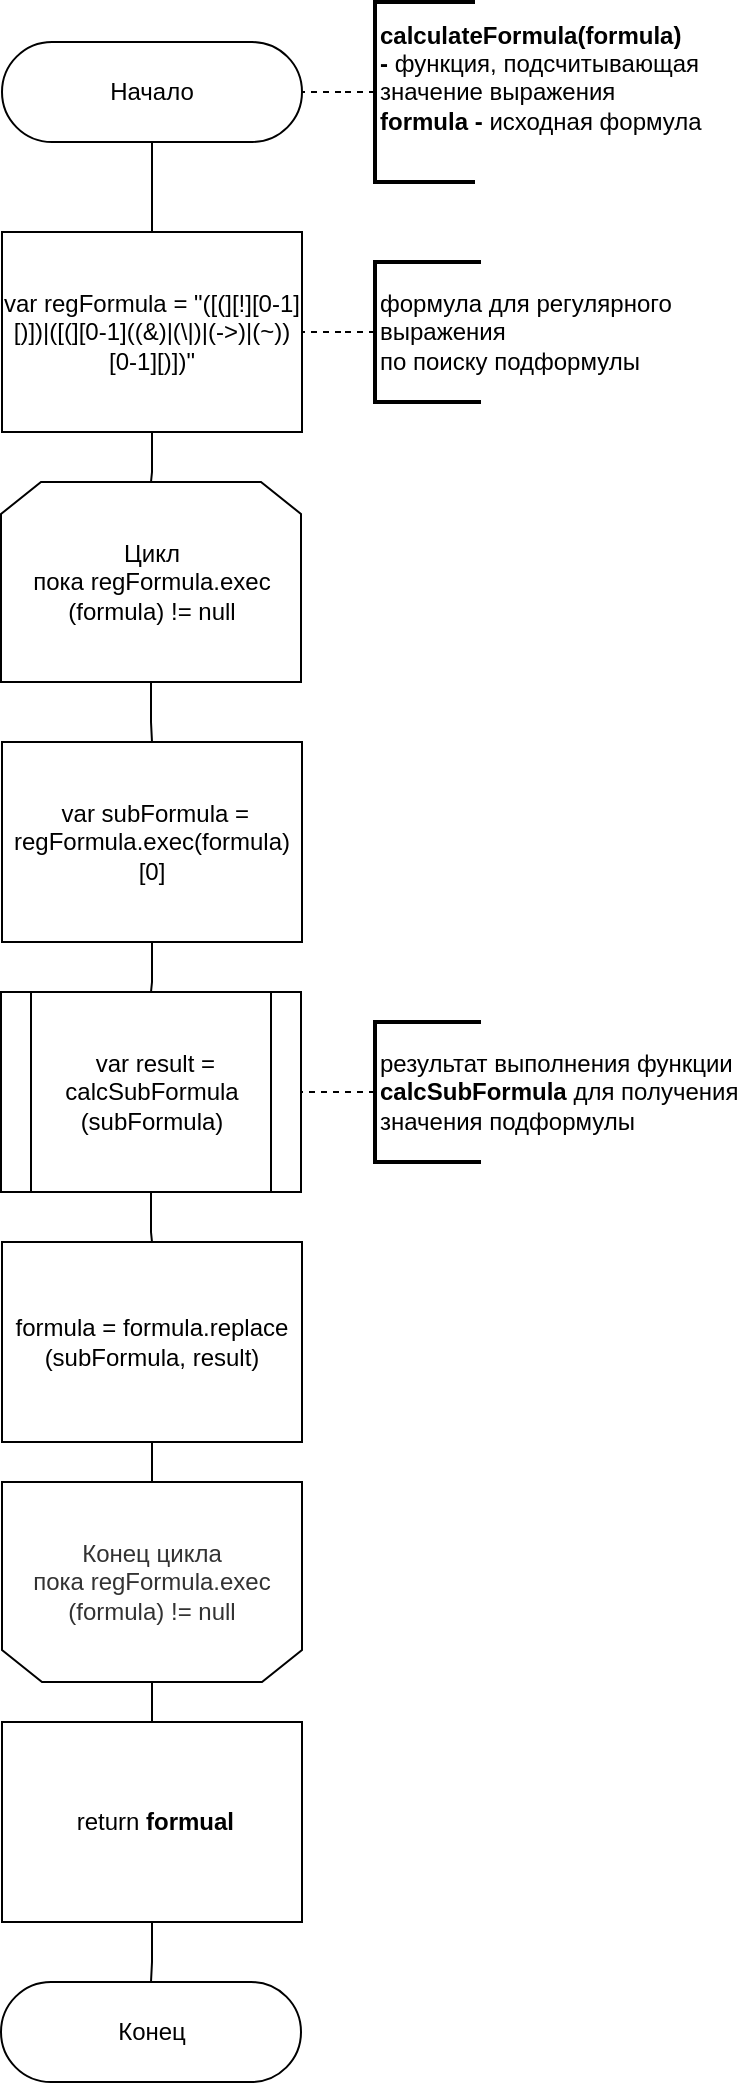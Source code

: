 <mxfile version="13.0.9" type="device"><diagram id="xgMqMEh9xn5HDZmL83U0" name="Страница 1"><mxGraphModel dx="868" dy="450" grid="1" gridSize="10" guides="1" tooltips="1" connect="1" arrows="1" fold="1" page="1" pageScale="1" pageWidth="827" pageHeight="1169" math="0" shadow="0"><root><mxCell id="0"/><mxCell id="1" parent="0"/><mxCell id="f4tXJMEpHcrY6zIxnSxU-10" value="" style="edgeStyle=orthogonalEdgeStyle;rounded=0;orthogonalLoop=1;jettySize=auto;html=1;endArrow=none;endFill=0;" parent="1" source="f4tXJMEpHcrY6zIxnSxU-4" target="f4tXJMEpHcrY6zIxnSxU-9" edge="1"><mxGeometry relative="1" as="geometry"/></mxCell><mxCell id="f4tXJMEpHcrY6zIxnSxU-4" value="Начало&lt;br&gt;" style="whiteSpace=wrap;html=1;rounded=1;arcSize=50;align=center;verticalAlign=middle;container=1;recursiveResize=0;strokeWidth=1;autosize=1;spacing=4;treeFolding=1;" parent="1" vertex="1"><mxGeometry x="105" y="40" width="150" height="50" as="geometry"/></mxCell><mxCell id="f4tXJMEpHcrY6zIxnSxU-5" style="edgeStyle=orthogonalEdgeStyle;rounded=0;orthogonalLoop=1;jettySize=auto;html=1;exitX=0;exitY=0.5;exitDx=0;exitDy=0;exitPerimeter=0;entryX=1;entryY=0.5;entryDx=0;entryDy=0;strokeColor=none;" parent="1" source="f4tXJMEpHcrY6zIxnSxU-7" target="f4tXJMEpHcrY6zIxnSxU-4" edge="1"><mxGeometry relative="1" as="geometry"/></mxCell><mxCell id="f4tXJMEpHcrY6zIxnSxU-6" style="edgeStyle=orthogonalEdgeStyle;rounded=0;orthogonalLoop=1;jettySize=auto;html=1;endArrow=none;endFill=0;strokeWidth=1;dashed=1;" parent="1" source="f4tXJMEpHcrY6zIxnSxU-7" target="f4tXJMEpHcrY6zIxnSxU-4" edge="1"><mxGeometry relative="1" as="geometry"/></mxCell><mxCell id="f4tXJMEpHcrY6zIxnSxU-7" value="&lt;b&gt;calculateFormula&lt;/b&gt;&lt;b&gt;(formula&lt;/b&gt;&lt;b&gt;)&lt;/b&gt;&lt;b&gt;&lt;br&gt;&lt;/b&gt;&lt;div&gt;&lt;b&gt;- &lt;/b&gt;функция, подсчитывающая&lt;br&gt;&lt;/div&gt;&lt;div&gt;значение выражения&lt;/div&gt;&lt;b&gt;formula&amp;nbsp;&lt;/b&gt;&lt;b&gt;- &lt;/b&gt;&lt;span&gt;исходная формула&lt;/span&gt;&lt;b&gt;&lt;br&gt;&lt;/b&gt;&lt;div&gt;&lt;br&gt;&lt;/div&gt;" style="strokeWidth=2;html=1;shape=mxgraph.flowchart.annotation_1;align=left;pointerEvents=1" parent="1" vertex="1"><mxGeometry x="291.5" y="20" width="50" height="90" as="geometry"/></mxCell><mxCell id="f4tXJMEpHcrY6zIxnSxU-13" value="" style="edgeStyle=orthogonalEdgeStyle;rounded=0;orthogonalLoop=1;jettySize=auto;html=1;endArrow=none;endFill=0;" parent="1" source="f4tXJMEpHcrY6zIxnSxU-9" target="f4tXJMEpHcrY6zIxnSxU-12" edge="1"><mxGeometry relative="1" as="geometry"/></mxCell><mxCell id="f4tXJMEpHcrY6zIxnSxU-9" value="var regFormula =&amp;nbsp;&lt;span&gt;&quot;([(][!][0-1][)])|([(][0-1]((&amp;amp;)|(\|)|(-&amp;gt;)|(~))[0-1][)])&quot;&lt;/span&gt;" style="rounded=0;whiteSpace=wrap;html=1;" parent="1" vertex="1"><mxGeometry x="105" y="135" width="150" height="100" as="geometry"/></mxCell><mxCell id="f4tXJMEpHcrY6zIxnSxU-20" value="" style="edgeStyle=orthogonalEdgeStyle;rounded=0;orthogonalLoop=1;jettySize=auto;html=1;dashed=1;endArrow=none;endFill=0;" parent="1" source="f4tXJMEpHcrY6zIxnSxU-11" target="f4tXJMEpHcrY6zIxnSxU-9" edge="1"><mxGeometry relative="1" as="geometry"/></mxCell><mxCell id="f4tXJMEpHcrY6zIxnSxU-11" value="формула для регулярного &lt;br&gt;выражения&lt;br&gt;по поиску подформулы&lt;br&gt;" style="strokeWidth=2;html=1;shape=mxgraph.flowchart.annotation_1;align=left;pointerEvents=1" parent="1" vertex="1"><mxGeometry x="291.5" y="150" width="53" height="70" as="geometry"/></mxCell><mxCell id="f4tXJMEpHcrY6zIxnSxU-15" value="" style="edgeStyle=orthogonalEdgeStyle;rounded=0;orthogonalLoop=1;jettySize=auto;html=1;endArrow=none;endFill=0;" parent="1" source="f4tXJMEpHcrY6zIxnSxU-12" target="f4tXJMEpHcrY6zIxnSxU-14" edge="1"><mxGeometry relative="1" as="geometry"/></mxCell><mxCell id="f4tXJMEpHcrY6zIxnSxU-12" value="Цикл пока&amp;nbsp;regFormula.exec&lt;br&gt;(formula) != null" style="shape=loopLimit;whiteSpace=wrap;html=1;" parent="1" vertex="1"><mxGeometry x="104.5" y="260" width="150" height="100" as="geometry"/></mxCell><mxCell id="f4tXJMEpHcrY6zIxnSxU-17" value="" style="edgeStyle=orthogonalEdgeStyle;rounded=0;orthogonalLoop=1;jettySize=auto;html=1;endArrow=none;endFill=0;" parent="1" source="f4tXJMEpHcrY6zIxnSxU-14" target="f4tXJMEpHcrY6zIxnSxU-16" edge="1"><mxGeometry relative="1" as="geometry"/></mxCell><mxCell id="f4tXJMEpHcrY6zIxnSxU-14" value="&amp;nbsp;var subFormula = regFormula.exec(formula)[0]" style="rounded=0;whiteSpace=wrap;html=1;" parent="1" vertex="1"><mxGeometry x="105" y="390" width="150" height="100" as="geometry"/></mxCell><mxCell id="f4tXJMEpHcrY6zIxnSxU-22" value="" style="edgeStyle=orthogonalEdgeStyle;rounded=0;orthogonalLoop=1;jettySize=auto;html=1;endArrow=none;endFill=0;" parent="1" source="f4tXJMEpHcrY6zIxnSxU-16" target="f4tXJMEpHcrY6zIxnSxU-21" edge="1"><mxGeometry relative="1" as="geometry"/></mxCell><mxCell id="f4tXJMEpHcrY6zIxnSxU-16" value="&amp;nbsp;var result = calcSubFormula&lt;br&gt;(subFormula)" style="shape=process;whiteSpace=wrap;html=1;backgroundOutline=1;" parent="1" vertex="1"><mxGeometry x="104.5" y="515" width="150" height="100" as="geometry"/></mxCell><mxCell id="f4tXJMEpHcrY6zIxnSxU-19" value="" style="edgeStyle=orthogonalEdgeStyle;rounded=0;orthogonalLoop=1;jettySize=auto;html=1;dashed=1;endArrow=none;endFill=0;" parent="1" source="f4tXJMEpHcrY6zIxnSxU-18" target="f4tXJMEpHcrY6zIxnSxU-16" edge="1"><mxGeometry relative="1" as="geometry"/></mxCell><mxCell id="f4tXJMEpHcrY6zIxnSxU-18" value="результат выполнения функции&amp;nbsp;&lt;b&gt;&lt;br&gt;calcSubFormula&lt;/b&gt;&amp;nbsp;для получения&lt;br&gt;значения подформулы&lt;br&gt;" style="strokeWidth=2;html=1;shape=mxgraph.flowchart.annotation_1;align=left;pointerEvents=1" parent="1" vertex="1"><mxGeometry x="291.5" y="530" width="53" height="70" as="geometry"/></mxCell><mxCell id="f4tXJMEpHcrY6zIxnSxU-24" value="" style="edgeStyle=orthogonalEdgeStyle;rounded=0;orthogonalLoop=1;jettySize=auto;html=1;endArrow=none;endFill=0;" parent="1" source="f4tXJMEpHcrY6zIxnSxU-21" target="f4tXJMEpHcrY6zIxnSxU-23" edge="1"><mxGeometry relative="1" as="geometry"/></mxCell><mxCell id="f4tXJMEpHcrY6zIxnSxU-21" value="formula = formula.replace&lt;br&gt;(subFormula, result)" style="rounded=0;whiteSpace=wrap;html=1;" parent="1" vertex="1"><mxGeometry x="105" y="640" width="150" height="100" as="geometry"/></mxCell><mxCell id="Q72AjeKNeq9JFq22ZiiT-3" style="edgeStyle=orthogonalEdgeStyle;rounded=0;orthogonalLoop=1;jettySize=auto;html=1;endArrow=none;endFill=0;" parent="1" source="f4tXJMEpHcrY6zIxnSxU-23" target="f4tXJMEpHcrY6zIxnSxU-25" edge="1"><mxGeometry relative="1" as="geometry"/></mxCell><mxCell id="f4tXJMEpHcrY6zIxnSxU-23" value="Конец цикла&lt;br&gt;пока&amp;nbsp;regFormula.exec&lt;br&gt;(formula) != null" style="shape=loopLimit;whiteSpace=wrap;html=1;rotation=0;textOpacity=80;direction=east;flipH=0;flipV=1;strokeColor=#000000;" parent="1" vertex="1"><mxGeometry x="105" y="760" width="150" height="100" as="geometry"/></mxCell><mxCell id="f4tXJMEpHcrY6zIxnSxU-28" value="" style="edgeStyle=orthogonalEdgeStyle;rounded=0;orthogonalLoop=1;jettySize=auto;html=1;endArrow=none;endFill=0;" parent="1" source="f4tXJMEpHcrY6zIxnSxU-25" target="f4tXJMEpHcrY6zIxnSxU-27" edge="1"><mxGeometry relative="1" as="geometry"/></mxCell><mxCell id="f4tXJMEpHcrY6zIxnSxU-25" value="&amp;nbsp;return &lt;b&gt;formual&lt;/b&gt;" style="rounded=0;whiteSpace=wrap;html=1;" parent="1" vertex="1"><mxGeometry x="105" y="880" width="150" height="100" as="geometry"/></mxCell><mxCell id="f4tXJMEpHcrY6zIxnSxU-27" value="Конец&lt;br&gt;" style="whiteSpace=wrap;html=1;rounded=1;arcSize=50;align=center;verticalAlign=middle;container=1;recursiveResize=0;strokeWidth=1;autosize=1;spacing=4;treeFolding=1;" parent="1" vertex="1"><mxGeometry x="104.5" y="1010" width="150" height="50" as="geometry"/></mxCell></root></mxGraphModel></diagram></mxfile>